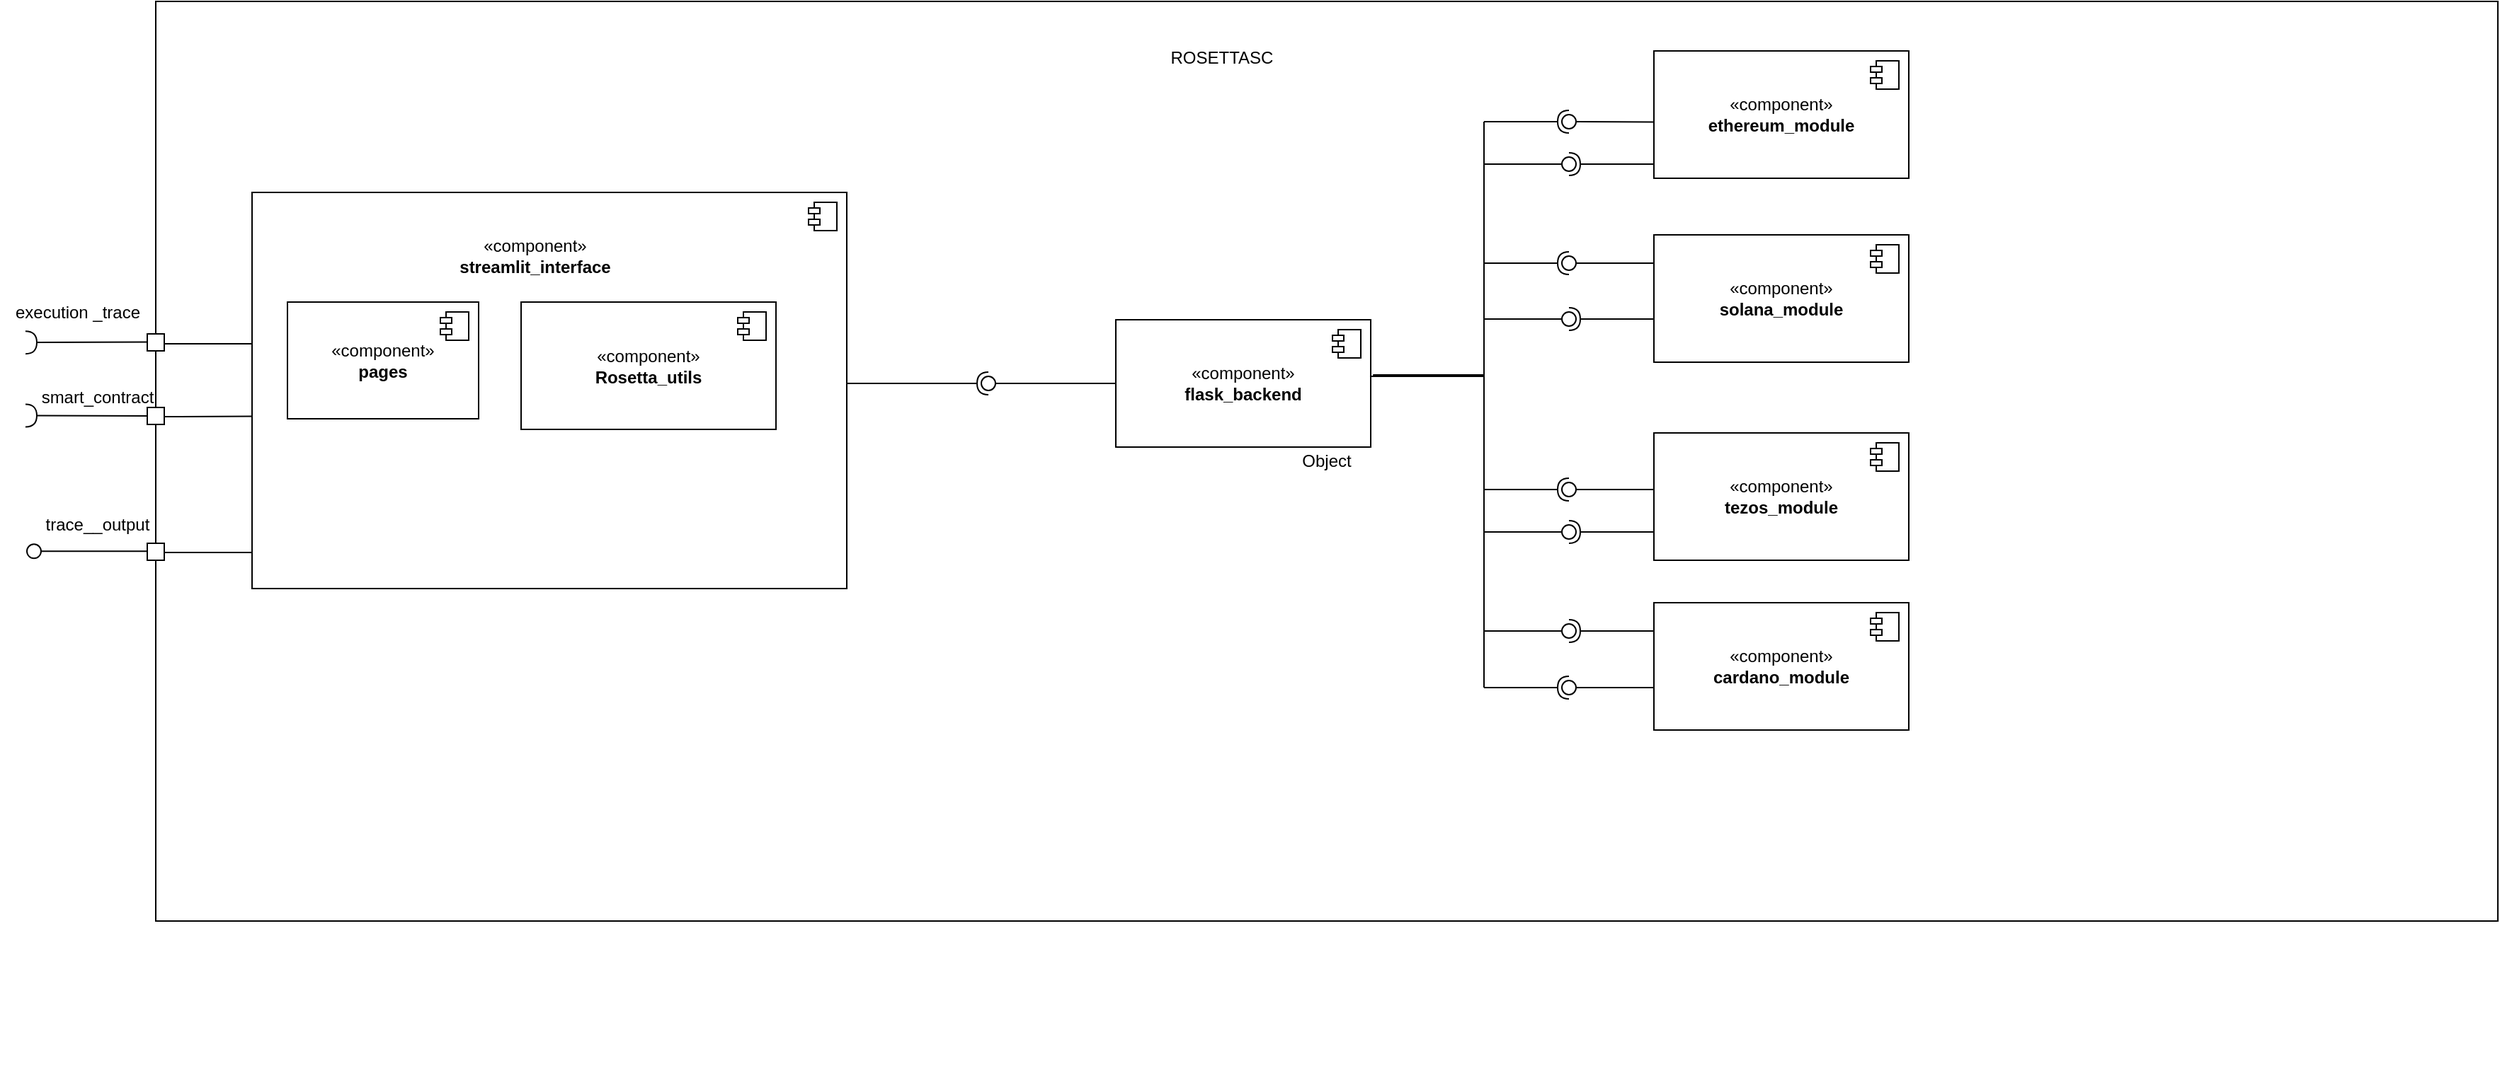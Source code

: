 <mxfile version="28.2.8">
  <diagram name="Pagina-1" id="Q8_BlgRyzEyiHS9jACfX">
    <mxGraphModel dx="3230" dy="1120" grid="1" gridSize="10" guides="1" tooltips="1" connect="1" arrows="1" fold="1" page="1" pageScale="1" pageWidth="827" pageHeight="1169" math="0" shadow="0">
      <root>
        <mxCell id="0" />
        <mxCell id="1" parent="0" />
        <mxCell id="qAxO-mRRNntVUMgqPe1T-1" value="Object" style="html=1;whiteSpace=wrap;" vertex="1" parent="1">
          <mxGeometry x="-538" y="275" width="1654" height="650" as="geometry" />
        </mxCell>
        <mxCell id="qAxO-mRRNntVUMgqPe1T-2" value="«component»&lt;br&gt;&lt;b&gt;flask_backend&lt;/b&gt;" style="html=1;dropTarget=0;whiteSpace=wrap;" vertex="1" parent="1">
          <mxGeometry x="140" y="500" width="180" height="90" as="geometry" />
        </mxCell>
        <mxCell id="qAxO-mRRNntVUMgqPe1T-3" value="" style="shape=module;jettyWidth=8;jettyHeight=4;" vertex="1" parent="qAxO-mRRNntVUMgqPe1T-2">
          <mxGeometry x="1" width="20" height="20" relative="1" as="geometry">
            <mxPoint x="-27" y="7" as="offset" />
          </mxGeometry>
        </mxCell>
        <mxCell id="qAxO-mRRNntVUMgqPe1T-8" value="«component»&lt;br&gt;&lt;b&gt;ethereum_module&lt;/b&gt;" style="html=1;dropTarget=0;whiteSpace=wrap;" vertex="1" parent="1">
          <mxGeometry x="520" y="310" width="180" height="90" as="geometry" />
        </mxCell>
        <mxCell id="qAxO-mRRNntVUMgqPe1T-9" value="" style="shape=module;jettyWidth=8;jettyHeight=4;" vertex="1" parent="qAxO-mRRNntVUMgqPe1T-8">
          <mxGeometry x="1" width="20" height="20" relative="1" as="geometry">
            <mxPoint x="-27" y="7" as="offset" />
          </mxGeometry>
        </mxCell>
        <mxCell id="qAxO-mRRNntVUMgqPe1T-10" value="«component»&lt;br&gt;&lt;b&gt;solana_module&lt;/b&gt;" style="html=1;dropTarget=0;whiteSpace=wrap;" vertex="1" parent="1">
          <mxGeometry x="520" y="440" width="180" height="90" as="geometry" />
        </mxCell>
        <mxCell id="qAxO-mRRNntVUMgqPe1T-11" value="" style="shape=module;jettyWidth=8;jettyHeight=4;" vertex="1" parent="qAxO-mRRNntVUMgqPe1T-10">
          <mxGeometry x="1" width="20" height="20" relative="1" as="geometry">
            <mxPoint x="-27" y="7" as="offset" />
          </mxGeometry>
        </mxCell>
        <mxCell id="qAxO-mRRNntVUMgqPe1T-12" value="«component»&lt;br&gt;&lt;b&gt;tezos_module&lt;/b&gt;" style="html=1;dropTarget=0;whiteSpace=wrap;" vertex="1" parent="1">
          <mxGeometry x="520" y="580" width="180" height="90" as="geometry" />
        </mxCell>
        <mxCell id="qAxO-mRRNntVUMgqPe1T-13" value="" style="shape=module;jettyWidth=8;jettyHeight=4;" vertex="1" parent="qAxO-mRRNntVUMgqPe1T-12">
          <mxGeometry x="1" width="20" height="20" relative="1" as="geometry">
            <mxPoint x="-27" y="7" as="offset" />
          </mxGeometry>
        </mxCell>
        <mxCell id="qAxO-mRRNntVUMgqPe1T-14" value="«component»&lt;br&gt;&lt;b&gt;cardano_module&lt;/b&gt;" style="html=1;dropTarget=0;whiteSpace=wrap;" vertex="1" parent="1">
          <mxGeometry x="520" y="700" width="180" height="90" as="geometry" />
        </mxCell>
        <mxCell id="qAxO-mRRNntVUMgqPe1T-15" value="" style="shape=module;jettyWidth=8;jettyHeight=4;" vertex="1" parent="qAxO-mRRNntVUMgqPe1T-14">
          <mxGeometry x="1" width="20" height="20" relative="1" as="geometry">
            <mxPoint x="-27" y="7" as="offset" />
          </mxGeometry>
        </mxCell>
        <mxCell id="qAxO-mRRNntVUMgqPe1T-16" value="" style="ellipse;whiteSpace=wrap;html=1;align=center;aspect=fixed;fillColor=none;strokeColor=none;resizable=0;perimeter=centerPerimeter;rotatable=0;allowArrows=0;points=[];outlineConnect=1;" vertex="1" parent="1">
          <mxGeometry x="455" y="490" width="10" height="10" as="geometry" />
        </mxCell>
        <mxCell id="qAxO-mRRNntVUMgqPe1T-17" value="" style="ellipse;whiteSpace=wrap;html=1;align=center;aspect=fixed;fillColor=none;strokeColor=none;resizable=0;perimeter=centerPerimeter;rotatable=0;allowArrows=0;points=[];outlineConnect=1;" vertex="1" parent="1">
          <mxGeometry x="455" y="560" width="10" height="10" as="geometry" />
        </mxCell>
        <mxCell id="qAxO-mRRNntVUMgqPe1T-18" value="" style="ellipse;whiteSpace=wrap;html=1;align=center;aspect=fixed;fillColor=none;strokeColor=none;resizable=0;perimeter=centerPerimeter;rotatable=0;allowArrows=0;points=[];outlineConnect=1;" vertex="1" parent="1">
          <mxGeometry x="485" y="570" width="10" height="10" as="geometry" />
        </mxCell>
        <mxCell id="qAxO-mRRNntVUMgqPe1T-19" value="" style="ellipse;whiteSpace=wrap;html=1;align=center;aspect=fixed;fillColor=none;strokeColor=none;resizable=0;perimeter=centerPerimeter;rotatable=0;allowArrows=0;points=[];outlineConnect=1;" vertex="1" parent="1">
          <mxGeometry x="345" y="420" width="10" height="10" as="geometry" />
        </mxCell>
        <mxCell id="qAxO-mRRNntVUMgqPe1T-20" value="" style="endArrow=none;html=1;rounded=0;strokeWidth=1;edgeStyle=elbowEdgeStyle;" edge="1" parent="1">
          <mxGeometry width="50" height="50" relative="1" as="geometry">
            <mxPoint x="320" y="540" as="sourcePoint" />
            <mxPoint x="400" y="360" as="targetPoint" />
            <Array as="points">
              <mxPoint x="400" y="480" />
            </Array>
          </mxGeometry>
        </mxCell>
        <mxCell id="qAxO-mRRNntVUMgqPe1T-21" value="" style="endArrow=none;html=1;rounded=0;exitX=1.009;exitY=0.434;exitDx=0;exitDy=0;exitPerimeter=0;edgeStyle=elbowEdgeStyle;" edge="1" parent="1">
          <mxGeometry width="50" height="50" relative="1" as="geometry">
            <mxPoint x="321.62" y="539.06" as="sourcePoint" />
            <mxPoint x="400" y="760" as="targetPoint" />
            <Array as="points">
              <mxPoint x="400" y="560" />
            </Array>
          </mxGeometry>
        </mxCell>
        <mxCell id="qAxO-mRRNntVUMgqPe1T-22" value="" style="rounded=0;orthogonalLoop=1;jettySize=auto;html=1;endArrow=halfCircle;endFill=0;endSize=6;strokeWidth=1;sketch=0;" edge="1" parent="1">
          <mxGeometry relative="1" as="geometry">
            <mxPoint x="400" y="620" as="sourcePoint" />
            <mxPoint x="460" y="620" as="targetPoint" />
          </mxGeometry>
        </mxCell>
        <mxCell id="qAxO-mRRNntVUMgqPe1T-23" value="" style="rounded=0;orthogonalLoop=1;jettySize=auto;html=1;endArrow=oval;endFill=0;sketch=0;sourcePerimeterSpacing=0;targetPerimeterSpacing=0;endSize=10;exitX=0;exitY=0.5;exitDx=0;exitDy=0;" edge="1" parent="1">
          <mxGeometry relative="1" as="geometry">
            <mxPoint x="520" y="620.0" as="sourcePoint" />
            <mxPoint x="460" y="620" as="targetPoint" />
          </mxGeometry>
        </mxCell>
        <mxCell id="qAxO-mRRNntVUMgqPe1T-24" value="" style="ellipse;whiteSpace=wrap;html=1;align=center;aspect=fixed;fillColor=none;strokeColor=none;resizable=0;perimeter=centerPerimeter;rotatable=0;allowArrows=0;points=[];outlineConnect=1;" vertex="1" parent="1">
          <mxGeometry x="440" y="630" width="10" height="10" as="geometry" />
        </mxCell>
        <mxCell id="qAxO-mRRNntVUMgqPe1T-25" value="" style="rounded=0;orthogonalLoop=1;jettySize=auto;html=1;endArrow=halfCircle;endFill=0;endSize=6;strokeWidth=1;sketch=0;" edge="1" parent="1">
          <mxGeometry relative="1" as="geometry">
            <mxPoint x="400" y="760" as="sourcePoint" />
            <mxPoint x="460" y="760" as="targetPoint" />
          </mxGeometry>
        </mxCell>
        <mxCell id="qAxO-mRRNntVUMgqPe1T-26" value="" style="rounded=0;orthogonalLoop=1;jettySize=auto;html=1;endArrow=oval;endFill=0;sketch=0;sourcePerimeterSpacing=0;targetPerimeterSpacing=0;endSize=10;" edge="1" parent="1">
          <mxGeometry relative="1" as="geometry">
            <mxPoint x="520" y="760" as="sourcePoint" />
            <mxPoint x="460" y="760" as="targetPoint" />
          </mxGeometry>
        </mxCell>
        <mxCell id="qAxO-mRRNntVUMgqPe1T-27" value="" style="rounded=0;orthogonalLoop=1;jettySize=auto;html=1;endArrow=oval;endFill=0;sketch=0;sourcePerimeterSpacing=0;targetPerimeterSpacing=0;endSize=10;" edge="1" parent="1">
          <mxGeometry relative="1" as="geometry">
            <mxPoint x="520" y="460" as="sourcePoint" />
            <mxPoint x="460" y="460" as="targetPoint" />
          </mxGeometry>
        </mxCell>
        <mxCell id="qAxO-mRRNntVUMgqPe1T-28" value="" style="rounded=0;orthogonalLoop=1;jettySize=auto;html=1;endArrow=halfCircle;endFill=0;endSize=6;strokeWidth=1;sketch=0;" edge="1" parent="1">
          <mxGeometry relative="1" as="geometry">
            <mxPoint x="400" y="460" as="sourcePoint" />
            <mxPoint x="460" y="460" as="targetPoint" />
          </mxGeometry>
        </mxCell>
        <mxCell id="qAxO-mRRNntVUMgqPe1T-29" value="" style="rounded=0;orthogonalLoop=1;jettySize=auto;html=1;endArrow=halfCircle;endFill=0;endSize=6;strokeWidth=1;sketch=0;" edge="1" parent="1">
          <mxGeometry relative="1" as="geometry">
            <mxPoint x="400" y="360" as="sourcePoint" />
            <mxPoint x="460" y="360" as="targetPoint" />
          </mxGeometry>
        </mxCell>
        <mxCell id="qAxO-mRRNntVUMgqPe1T-30" value="" style="rounded=0;orthogonalLoop=1;jettySize=auto;html=1;endArrow=oval;endFill=0;sketch=0;sourcePerimeterSpacing=0;targetPerimeterSpacing=0;endSize=10;exitX=-0.001;exitY=0.558;exitDx=0;exitDy=0;exitPerimeter=0;" edge="1" parent="1" source="qAxO-mRRNntVUMgqPe1T-8">
          <mxGeometry relative="1" as="geometry">
            <mxPoint x="518" y="380" as="sourcePoint" />
            <mxPoint x="460" y="360" as="targetPoint" />
          </mxGeometry>
        </mxCell>
        <mxCell id="qAxO-mRRNntVUMgqPe1T-33" value="" style="rounded=0;orthogonalLoop=1;jettySize=auto;html=1;endArrow=halfCircle;endFill=0;endSize=6;strokeWidth=1;sketch=0;exitX=1;exitY=0.5;exitDx=0;exitDy=0;" edge="1" parent="1">
          <mxGeometry relative="1" as="geometry">
            <mxPoint x="-50" y="545" as="sourcePoint" />
            <mxPoint x="50" y="545" as="targetPoint" />
          </mxGeometry>
        </mxCell>
        <mxCell id="qAxO-mRRNntVUMgqPe1T-34" value="" style="rounded=0;orthogonalLoop=1;jettySize=auto;html=1;endArrow=oval;endFill=0;sketch=0;sourcePerimeterSpacing=0;targetPerimeterSpacing=0;endSize=10;exitX=0;exitY=0.5;exitDx=0;exitDy=0;" edge="1" parent="1" source="qAxO-mRRNntVUMgqPe1T-2">
          <mxGeometry relative="1" as="geometry">
            <mxPoint x="150" y="490" as="sourcePoint" />
            <mxPoint x="50" y="545" as="targetPoint" />
          </mxGeometry>
        </mxCell>
        <mxCell id="qAxO-mRRNntVUMgqPe1T-39" value="ROSETTASC" style="text;html=1;whiteSpace=wrap;strokeColor=none;fillColor=none;align=center;verticalAlign=middle;rounded=0;" vertex="1" parent="1">
          <mxGeometry x="120" y="300" width="190" height="30" as="geometry" />
        </mxCell>
        <mxCell id="qAxO-mRRNntVUMgqPe1T-40" value="" style="whiteSpace=wrap;html=1;aspect=fixed;fillColor=light-dark(#FFFFFF,#FFFFFF);" vertex="1" parent="1">
          <mxGeometry x="-544" y="510" width="12" height="12" as="geometry" />
        </mxCell>
        <mxCell id="qAxO-mRRNntVUMgqPe1T-41" value="" style="ellipse;whiteSpace=wrap;html=1;align=center;aspect=fixed;fillColor=none;strokeColor=none;resizable=0;perimeter=centerPerimeter;rotatable=0;allowArrows=0;points=[];outlineConnect=1;" vertex="1" parent="1">
          <mxGeometry x="-360" y="540" width="10" height="10" as="geometry" />
        </mxCell>
        <mxCell id="qAxO-mRRNntVUMgqPe1T-42" value="" style="rounded=0;orthogonalLoop=1;jettySize=auto;html=1;endArrow=halfCircle;endFill=0;endSize=6;strokeWidth=1;sketch=0;fontSize=12;curved=1;" edge="1" parent="1">
          <mxGeometry relative="1" as="geometry">
            <mxPoint x="-544" y="515.79" as="sourcePoint" />
            <mxPoint x="-630" y="516.09" as="targetPoint" />
          </mxGeometry>
        </mxCell>
        <mxCell id="qAxO-mRRNntVUMgqPe1T-43" value="" style="ellipse;whiteSpace=wrap;html=1;align=center;aspect=fixed;fillColor=none;strokeColor=none;resizable=0;perimeter=centerPerimeter;rotatable=0;allowArrows=0;points=[];outlineConnect=1;" vertex="1" parent="1">
          <mxGeometry x="-644" y="552" width="10" height="10" as="geometry" />
        </mxCell>
        <mxCell id="qAxO-mRRNntVUMgqPe1T-44" value="execution _trace" style="text;html=1;whiteSpace=wrap;strokeColor=none;fillColor=none;align=center;verticalAlign=middle;rounded=0;" vertex="1" parent="1">
          <mxGeometry x="-648" y="480" width="110" height="30" as="geometry" />
        </mxCell>
        <mxCell id="qAxO-mRRNntVUMgqPe1T-47" value="" style="rounded=0;orthogonalLoop=1;jettySize=auto;html=1;endArrow=halfCircle;endFill=0;endSize=6;strokeWidth=1;sketch=0;fontSize=12;curved=1;" edge="1" parent="1">
          <mxGeometry relative="1" as="geometry">
            <mxPoint x="-538" y="568.02" as="sourcePoint" />
            <mxPoint x="-630" y="567.79" as="targetPoint" />
          </mxGeometry>
        </mxCell>
        <mxCell id="qAxO-mRRNntVUMgqPe1T-48" value="smart_contract" style="text;html=1;whiteSpace=wrap;strokeColor=none;fillColor=none;align=center;verticalAlign=middle;rounded=0;" vertex="1" parent="1">
          <mxGeometry x="-634" y="540" width="110" height="30" as="geometry" />
        </mxCell>
        <mxCell id="qAxO-mRRNntVUMgqPe1T-51" value="" style="ellipse;whiteSpace=wrap;html=1;align=center;aspect=fixed;fillColor=none;strokeColor=none;resizable=0;perimeter=centerPerimeter;rotatable=0;allowArrows=0;points=[];outlineConnect=1;" vertex="1" parent="1">
          <mxGeometry x="-165" y="1020" width="10" height="10" as="geometry" />
        </mxCell>
        <mxCell id="qAxO-mRRNntVUMgqPe1T-52" value="trace__output" style="text;html=1;whiteSpace=wrap;strokeColor=none;fillColor=none;align=center;verticalAlign=middle;rounded=0;" vertex="1" parent="1">
          <mxGeometry x="-634" y="630" width="110" height="30" as="geometry" />
        </mxCell>
        <mxCell id="qAxO-mRRNntVUMgqPe1T-66" value="" style="group" vertex="1" connectable="0" parent="1">
          <mxGeometry x="-470" y="410" width="420" height="280" as="geometry" />
        </mxCell>
        <mxCell id="qAxO-mRRNntVUMgqPe1T-57" value="" style="html=1;dropTarget=0;whiteSpace=wrap;" vertex="1" parent="qAxO-mRRNntVUMgqPe1T-66">
          <mxGeometry width="420" height="280" as="geometry" />
        </mxCell>
        <mxCell id="qAxO-mRRNntVUMgqPe1T-58" value="" style="shape=module;jettyWidth=8;jettyHeight=4;" vertex="1" parent="qAxO-mRRNntVUMgqPe1T-57">
          <mxGeometry x="1" width="20" height="20" relative="1" as="geometry">
            <mxPoint x="-27" y="7" as="offset" />
          </mxGeometry>
        </mxCell>
        <mxCell id="qAxO-mRRNntVUMgqPe1T-59" value="«component»&lt;br&gt;&lt;b&gt;streamlit_interface&lt;/b&gt;" style="text;html=1;whiteSpace=wrap;strokeColor=none;fillColor=none;align=center;verticalAlign=middle;rounded=0;" vertex="1" parent="qAxO-mRRNntVUMgqPe1T-66">
          <mxGeometry x="145" y="30" width="110" height="30" as="geometry" />
        </mxCell>
        <mxCell id="qAxO-mRRNntVUMgqPe1T-6" value="«component»&lt;br&gt;&lt;b&gt;pages&lt;/b&gt;" style="html=1;dropTarget=0;whiteSpace=wrap;direction=south;" vertex="1" parent="qAxO-mRRNntVUMgqPe1T-66">
          <mxGeometry x="25" y="77.5" width="135" height="82.5" as="geometry" />
        </mxCell>
        <mxCell id="qAxO-mRRNntVUMgqPe1T-7" value="" style="shape=module;jettyWidth=8;jettyHeight=4;" vertex="1" parent="qAxO-mRRNntVUMgqPe1T-6">
          <mxGeometry x="1" width="20" height="20" relative="1" as="geometry">
            <mxPoint x="-27" y="7" as="offset" />
          </mxGeometry>
        </mxCell>
        <mxCell id="qAxO-mRRNntVUMgqPe1T-4" value="«component»&lt;br&gt;&lt;b&gt;Rosetta_utils&lt;/b&gt;" style="html=1;dropTarget=0;whiteSpace=wrap;" vertex="1" parent="qAxO-mRRNntVUMgqPe1T-66">
          <mxGeometry x="190" y="77.5" width="180" height="90" as="geometry" />
        </mxCell>
        <mxCell id="qAxO-mRRNntVUMgqPe1T-5" value="" style="shape=module;jettyWidth=8;jettyHeight=4;" vertex="1" parent="qAxO-mRRNntVUMgqPe1T-4">
          <mxGeometry x="1" width="20" height="20" relative="1" as="geometry">
            <mxPoint x="-27" y="7" as="offset" />
          </mxGeometry>
        </mxCell>
        <mxCell id="qAxO-mRRNntVUMgqPe1T-70" value="" style="rounded=0;orthogonalLoop=1;jettySize=auto;html=1;endArrow=oval;endFill=0;sketch=0;sourcePerimeterSpacing=0;targetPerimeterSpacing=0;endSize=10;" edge="1" parent="1">
          <mxGeometry relative="1" as="geometry">
            <mxPoint x="400" y="390" as="sourcePoint" />
            <mxPoint x="460" y="390" as="targetPoint" />
          </mxGeometry>
        </mxCell>
        <mxCell id="qAxO-mRRNntVUMgqPe1T-71" value="" style="rounded=0;orthogonalLoop=1;jettySize=auto;html=1;endArrow=halfCircle;endFill=0;endSize=6;strokeWidth=1;sketch=0;" edge="1" parent="1">
          <mxGeometry relative="1" as="geometry">
            <mxPoint x="520" y="390" as="sourcePoint" />
            <mxPoint x="460" y="390" as="targetPoint" />
          </mxGeometry>
        </mxCell>
        <mxCell id="qAxO-mRRNntVUMgqPe1T-72" value="" style="rounded=0;orthogonalLoop=1;jettySize=auto;html=1;endArrow=oval;endFill=0;sketch=0;sourcePerimeterSpacing=0;targetPerimeterSpacing=0;endSize=10;" edge="1" parent="1">
          <mxGeometry relative="1" as="geometry">
            <mxPoint x="400" y="499.5" as="sourcePoint" />
            <mxPoint x="460" y="499.5" as="targetPoint" />
          </mxGeometry>
        </mxCell>
        <mxCell id="qAxO-mRRNntVUMgqPe1T-73" value="" style="rounded=0;orthogonalLoop=1;jettySize=auto;html=1;endArrow=halfCircle;endFill=0;endSize=6;strokeWidth=1;sketch=0;" edge="1" parent="1">
          <mxGeometry relative="1" as="geometry">
            <mxPoint x="520" y="499.5" as="sourcePoint" />
            <mxPoint x="460" y="499.5" as="targetPoint" />
          </mxGeometry>
        </mxCell>
        <mxCell id="qAxO-mRRNntVUMgqPe1T-74" value="" style="rounded=0;orthogonalLoop=1;jettySize=auto;html=1;endArrow=oval;endFill=0;sketch=0;sourcePerimeterSpacing=0;targetPerimeterSpacing=0;endSize=10;exitX=0;exitY=0.5;exitDx=0;exitDy=0;" edge="1" parent="1">
          <mxGeometry relative="1" as="geometry">
            <mxPoint x="400" y="650" as="sourcePoint" />
            <mxPoint x="460" y="650.0" as="targetPoint" />
          </mxGeometry>
        </mxCell>
        <mxCell id="qAxO-mRRNntVUMgqPe1T-75" value="" style="rounded=0;orthogonalLoop=1;jettySize=auto;html=1;endArrow=halfCircle;endFill=0;endSize=6;strokeWidth=1;sketch=0;" edge="1" parent="1">
          <mxGeometry relative="1" as="geometry">
            <mxPoint x="520" y="650" as="sourcePoint" />
            <mxPoint x="460" y="650" as="targetPoint" />
          </mxGeometry>
        </mxCell>
        <mxCell id="qAxO-mRRNntVUMgqPe1T-76" value="" style="rounded=0;orthogonalLoop=1;jettySize=auto;html=1;endArrow=halfCircle;endFill=0;endSize=6;strokeWidth=1;sketch=0;" edge="1" parent="1">
          <mxGeometry relative="1" as="geometry">
            <mxPoint x="520" y="720" as="sourcePoint" />
            <mxPoint x="460" y="720" as="targetPoint" />
          </mxGeometry>
        </mxCell>
        <mxCell id="qAxO-mRRNntVUMgqPe1T-77" value="" style="rounded=0;orthogonalLoop=1;jettySize=auto;html=1;endArrow=oval;endFill=0;sketch=0;sourcePerimeterSpacing=0;targetPerimeterSpacing=0;endSize=10;" edge="1" parent="1">
          <mxGeometry relative="1" as="geometry">
            <mxPoint x="400" y="720" as="sourcePoint" />
            <mxPoint x="460" y="720" as="targetPoint" />
          </mxGeometry>
        </mxCell>
        <mxCell id="qAxO-mRRNntVUMgqPe1T-81" value="" style="whiteSpace=wrap;html=1;aspect=fixed;fillColor=light-dark(#FFFFFF,#FFFFFF);" vertex="1" parent="1">
          <mxGeometry x="-544" y="562" width="12" height="12" as="geometry" />
        </mxCell>
        <mxCell id="qAxO-mRRNntVUMgqPe1T-82" value="" style="rounded=0;orthogonalLoop=1;jettySize=auto;html=1;endArrow=oval;endFill=0;sketch=0;sourcePerimeterSpacing=0;targetPerimeterSpacing=0;endSize=10;exitX=0;exitY=0.5;exitDx=0;exitDy=0;" edge="1" parent="1">
          <mxGeometry relative="1" as="geometry">
            <mxPoint x="-534" y="663.67" as="sourcePoint" />
            <mxPoint x="-624" y="663.67" as="targetPoint" />
          </mxGeometry>
        </mxCell>
        <mxCell id="qAxO-mRRNntVUMgqPe1T-83" value="" style="whiteSpace=wrap;html=1;aspect=fixed;fillColor=light-dark(#FFFFFF,#FFFFFF);" vertex="1" parent="1">
          <mxGeometry x="-544" y="658" width="12" height="12" as="geometry" />
        </mxCell>
        <mxCell id="qAxO-mRRNntVUMgqPe1T-88" value="" style="endArrow=none;html=1;rounded=0;fontSize=12;startSize=8;endSize=8;curved=1;entryX=0.001;entryY=0.909;entryDx=0;entryDy=0;entryPerimeter=0;" edge="1" parent="1" target="qAxO-mRRNntVUMgqPe1T-57">
          <mxGeometry width="50" height="50" relative="1" as="geometry">
            <mxPoint x="-532" y="664.5" as="sourcePoint" />
            <mxPoint x="-470" y="665" as="targetPoint" />
          </mxGeometry>
        </mxCell>
        <mxCell id="qAxO-mRRNntVUMgqPe1T-89" value="" style="endArrow=none;html=1;rounded=0;fontSize=12;startSize=8;endSize=8;curved=1;entryX=0.001;entryY=0.565;entryDx=0;entryDy=0;entryPerimeter=0;" edge="1" parent="1" target="qAxO-mRRNntVUMgqPe1T-57">
          <mxGeometry width="50" height="50" relative="1" as="geometry">
            <mxPoint x="-532" y="568.5" as="sourcePoint" />
            <mxPoint x="-470" y="569" as="targetPoint" />
          </mxGeometry>
        </mxCell>
        <mxCell id="qAxO-mRRNntVUMgqPe1T-90" value="" style="endArrow=none;html=1;rounded=0;fontSize=12;startSize=8;endSize=8;curved=1;" edge="1" parent="1">
          <mxGeometry width="50" height="50" relative="1" as="geometry">
            <mxPoint x="-532" y="517" as="sourcePoint" />
            <mxPoint x="-470" y="517" as="targetPoint" />
          </mxGeometry>
        </mxCell>
      </root>
    </mxGraphModel>
  </diagram>
</mxfile>
